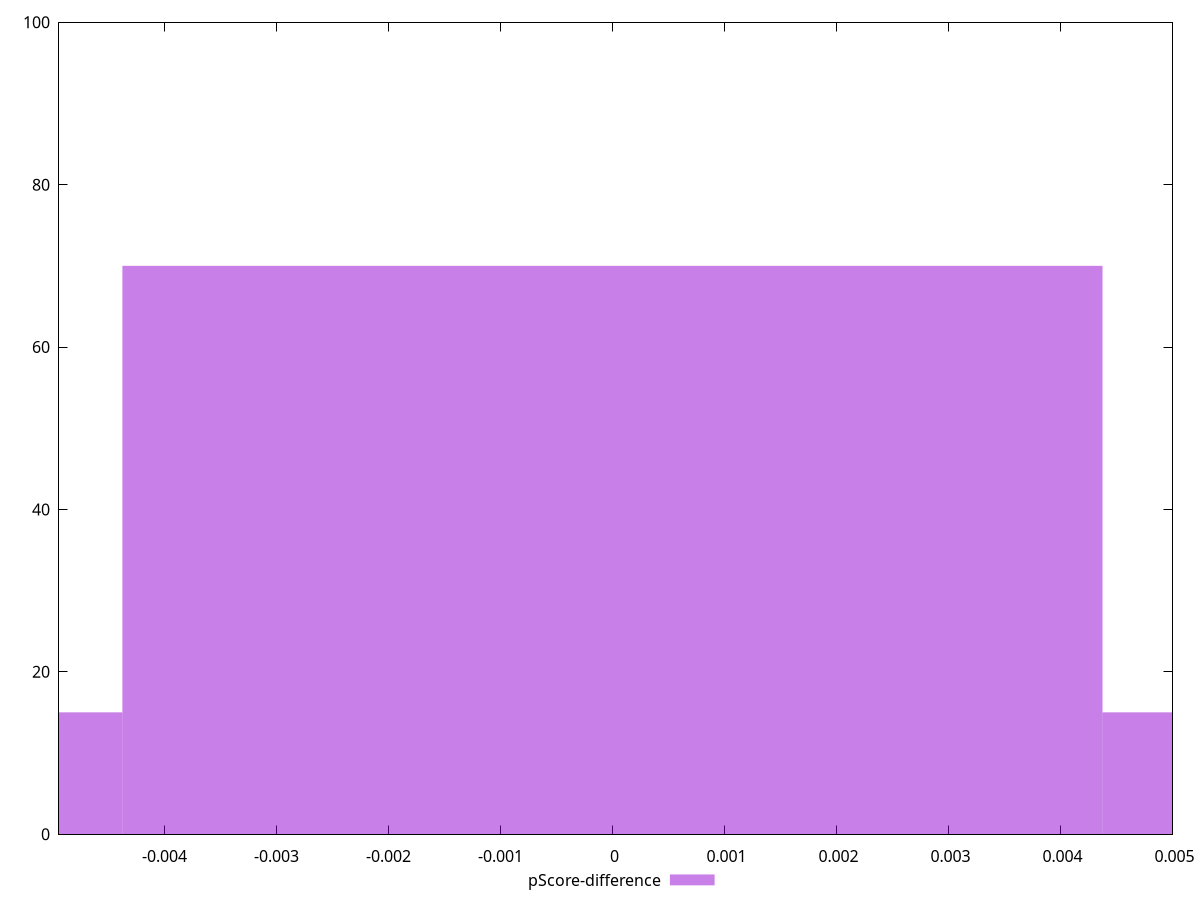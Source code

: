 reset

$pScoreDifference <<EOF
0 70
0.008750442629250553 15
-0.008750442629250553 15
EOF

set key outside below
set boxwidth 0.008750442629250553
set xrange [-0.004941176470588227:0.004999999999999893]
set yrange [0:100]
set trange [0:100]
set style fill transparent solid 0.5 noborder
set terminal svg size 640, 490 enhanced background rgb 'white'
set output "report_00009_2021-02-08T22-37-41.559Z/render-blocking-resources/samples/pages+cached+noadtech+nomedia/pScore-difference/histogram.svg"

plot $pScoreDifference title "pScore-difference" with boxes

reset
